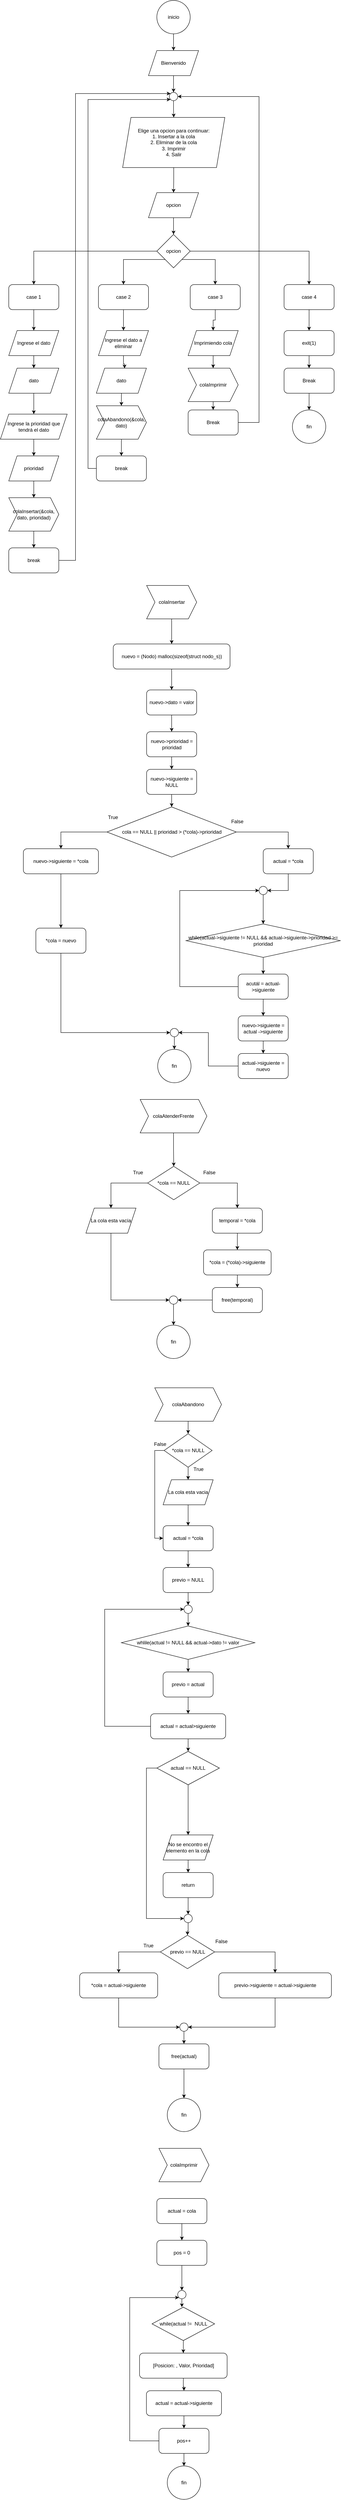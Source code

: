 <mxfile version="26.1.0">
  <diagram name="Page-1" id="fvnUd60vDInQ1kaAuHPe">
    <mxGraphModel dx="474" dy="622" grid="1" gridSize="10" guides="1" tooltips="1" connect="1" arrows="1" fold="1" page="1" pageScale="1" pageWidth="850" pageHeight="1100" math="0" shadow="0">
      <root>
        <mxCell id="0" />
        <mxCell id="1" parent="0" />
        <mxCell id="8ysda7LcMrtwfy4nSgw7-28" style="edgeStyle=orthogonalEdgeStyle;rounded=0;orthogonalLoop=1;jettySize=auto;html=1;" edge="1" parent="1" source="8ysda7LcMrtwfy4nSgw7-1" target="8ysda7LcMrtwfy4nSgw7-2">
          <mxGeometry relative="1" as="geometry" />
        </mxCell>
        <mxCell id="8ysda7LcMrtwfy4nSgw7-1" value="inicio" style="ellipse;whiteSpace=wrap;html=1;aspect=fixed;" vertex="1" parent="1">
          <mxGeometry x="385" y="40" width="80" height="80" as="geometry" />
        </mxCell>
        <mxCell id="8ysda7LcMrtwfy4nSgw7-29" style="edgeStyle=orthogonalEdgeStyle;rounded=0;orthogonalLoop=1;jettySize=auto;html=1;entryX=0.5;entryY=0;entryDx=0;entryDy=0;" edge="1" parent="1" source="8ysda7LcMrtwfy4nSgw7-2" target="8ysda7LcMrtwfy4nSgw7-4">
          <mxGeometry relative="1" as="geometry" />
        </mxCell>
        <mxCell id="8ysda7LcMrtwfy4nSgw7-2" value="Bienvenido" style="shape=parallelogram;perimeter=parallelogramPerimeter;whiteSpace=wrap;html=1;fixedSize=1;" vertex="1" parent="1">
          <mxGeometry x="365" y="160" width="120" height="60" as="geometry" />
        </mxCell>
        <mxCell id="8ysda7LcMrtwfy4nSgw7-30" style="edgeStyle=orthogonalEdgeStyle;rounded=0;orthogonalLoop=1;jettySize=auto;html=1;" edge="1" parent="1" source="8ysda7LcMrtwfy4nSgw7-4" target="8ysda7LcMrtwfy4nSgw7-5">
          <mxGeometry relative="1" as="geometry" />
        </mxCell>
        <mxCell id="8ysda7LcMrtwfy4nSgw7-4" value="" style="ellipse;whiteSpace=wrap;html=1;aspect=fixed;" vertex="1" parent="1">
          <mxGeometry x="415" y="260" width="20" height="20" as="geometry" />
        </mxCell>
        <mxCell id="8ysda7LcMrtwfy4nSgw7-31" style="edgeStyle=orthogonalEdgeStyle;rounded=0;orthogonalLoop=1;jettySize=auto;html=1;" edge="1" parent="1" source="8ysda7LcMrtwfy4nSgw7-5" target="8ysda7LcMrtwfy4nSgw7-6">
          <mxGeometry relative="1" as="geometry" />
        </mxCell>
        <mxCell id="8ysda7LcMrtwfy4nSgw7-5" value="Elige una opcion para continuar:&lt;div&gt;1. Insertar a la cola&lt;/div&gt;&lt;div&gt;2. Eliminar de la cola&lt;/div&gt;&lt;div&gt;3. Imprimir&lt;/div&gt;&lt;div&gt;4. Salir&lt;/div&gt;" style="shape=parallelogram;perimeter=parallelogramPerimeter;whiteSpace=wrap;html=1;fixedSize=1;" vertex="1" parent="1">
          <mxGeometry x="303" y="320" width="245" height="120" as="geometry" />
        </mxCell>
        <mxCell id="8ysda7LcMrtwfy4nSgw7-32" style="edgeStyle=orthogonalEdgeStyle;rounded=0;orthogonalLoop=1;jettySize=auto;html=1;" edge="1" parent="1" source="8ysda7LcMrtwfy4nSgw7-6" target="8ysda7LcMrtwfy4nSgw7-7">
          <mxGeometry relative="1" as="geometry" />
        </mxCell>
        <mxCell id="8ysda7LcMrtwfy4nSgw7-6" value="opcion" style="shape=parallelogram;perimeter=parallelogramPerimeter;whiteSpace=wrap;html=1;fixedSize=1;" vertex="1" parent="1">
          <mxGeometry x="365" y="500" width="120" height="60" as="geometry" />
        </mxCell>
        <mxCell id="8ysda7LcMrtwfy4nSgw7-33" style="edgeStyle=orthogonalEdgeStyle;rounded=0;orthogonalLoop=1;jettySize=auto;html=1;entryX=0.5;entryY=0;entryDx=0;entryDy=0;" edge="1" parent="1" source="8ysda7LcMrtwfy4nSgw7-7" target="8ysda7LcMrtwfy4nSgw7-8">
          <mxGeometry relative="1" as="geometry" />
        </mxCell>
        <mxCell id="8ysda7LcMrtwfy4nSgw7-34" style="edgeStyle=orthogonalEdgeStyle;rounded=0;orthogonalLoop=1;jettySize=auto;html=1;exitX=0;exitY=1;exitDx=0;exitDy=0;entryX=0.5;entryY=0;entryDx=0;entryDy=0;" edge="1" parent="1" source="8ysda7LcMrtwfy4nSgw7-7" target="8ysda7LcMrtwfy4nSgw7-9">
          <mxGeometry relative="1" as="geometry" />
        </mxCell>
        <mxCell id="8ysda7LcMrtwfy4nSgw7-35" style="edgeStyle=orthogonalEdgeStyle;rounded=0;orthogonalLoop=1;jettySize=auto;html=1;exitX=1;exitY=1;exitDx=0;exitDy=0;entryX=0.5;entryY=0;entryDx=0;entryDy=0;" edge="1" parent="1" source="8ysda7LcMrtwfy4nSgw7-7" target="8ysda7LcMrtwfy4nSgw7-10">
          <mxGeometry relative="1" as="geometry">
            <Array as="points">
              <mxPoint x="525" y="660" />
            </Array>
          </mxGeometry>
        </mxCell>
        <mxCell id="8ysda7LcMrtwfy4nSgw7-36" style="edgeStyle=orthogonalEdgeStyle;rounded=0;orthogonalLoop=1;jettySize=auto;html=1;" edge="1" parent="1" source="8ysda7LcMrtwfy4nSgw7-7" target="8ysda7LcMrtwfy4nSgw7-11">
          <mxGeometry relative="1" as="geometry" />
        </mxCell>
        <mxCell id="8ysda7LcMrtwfy4nSgw7-7" value="opcion" style="rhombus;whiteSpace=wrap;html=1;" vertex="1" parent="1">
          <mxGeometry x="385" y="600" width="80" height="80" as="geometry" />
        </mxCell>
        <mxCell id="8ysda7LcMrtwfy4nSgw7-37" style="edgeStyle=orthogonalEdgeStyle;rounded=0;orthogonalLoop=1;jettySize=auto;html=1;entryX=0.5;entryY=0;entryDx=0;entryDy=0;" edge="1" parent="1" source="8ysda7LcMrtwfy4nSgw7-8" target="8ysda7LcMrtwfy4nSgw7-12">
          <mxGeometry relative="1" as="geometry" />
        </mxCell>
        <mxCell id="8ysda7LcMrtwfy4nSgw7-8" value="case 1" style="rounded=1;whiteSpace=wrap;html=1;" vertex="1" parent="1">
          <mxGeometry x="30" y="720" width="120" height="60" as="geometry" />
        </mxCell>
        <mxCell id="8ysda7LcMrtwfy4nSgw7-38" style="edgeStyle=orthogonalEdgeStyle;rounded=0;orthogonalLoop=1;jettySize=auto;html=1;" edge="1" parent="1" source="8ysda7LcMrtwfy4nSgw7-9" target="8ysda7LcMrtwfy4nSgw7-18">
          <mxGeometry relative="1" as="geometry" />
        </mxCell>
        <mxCell id="8ysda7LcMrtwfy4nSgw7-9" value="case 2" style="rounded=1;whiteSpace=wrap;html=1;" vertex="1" parent="1">
          <mxGeometry x="245" y="720" width="120" height="60" as="geometry" />
        </mxCell>
        <mxCell id="8ysda7LcMrtwfy4nSgw7-47" style="edgeStyle=orthogonalEdgeStyle;rounded=0;orthogonalLoop=1;jettySize=auto;html=1;" edge="1" parent="1" source="8ysda7LcMrtwfy4nSgw7-10" target="8ysda7LcMrtwfy4nSgw7-21">
          <mxGeometry relative="1" as="geometry" />
        </mxCell>
        <mxCell id="8ysda7LcMrtwfy4nSgw7-10" value="case 3" style="rounded=1;whiteSpace=wrap;html=1;" vertex="1" parent="1">
          <mxGeometry x="465" y="720" width="120" height="60" as="geometry" />
        </mxCell>
        <mxCell id="8ysda7LcMrtwfy4nSgw7-50" style="edgeStyle=orthogonalEdgeStyle;rounded=0;orthogonalLoop=1;jettySize=auto;html=1;" edge="1" parent="1" source="8ysda7LcMrtwfy4nSgw7-11" target="8ysda7LcMrtwfy4nSgw7-23">
          <mxGeometry relative="1" as="geometry" />
        </mxCell>
        <mxCell id="8ysda7LcMrtwfy4nSgw7-11" value="case 4" style="rounded=1;whiteSpace=wrap;html=1;" vertex="1" parent="1">
          <mxGeometry x="690" y="720" width="120" height="60" as="geometry" />
        </mxCell>
        <mxCell id="8ysda7LcMrtwfy4nSgw7-39" style="edgeStyle=orthogonalEdgeStyle;rounded=0;orthogonalLoop=1;jettySize=auto;html=1;" edge="1" parent="1" source="8ysda7LcMrtwfy4nSgw7-12" target="8ysda7LcMrtwfy4nSgw7-13">
          <mxGeometry relative="1" as="geometry" />
        </mxCell>
        <mxCell id="8ysda7LcMrtwfy4nSgw7-12" value="Ingrese el dato" style="shape=parallelogram;perimeter=parallelogramPerimeter;whiteSpace=wrap;html=1;fixedSize=1;" vertex="1" parent="1">
          <mxGeometry x="30" y="830" width="120" height="60" as="geometry" />
        </mxCell>
        <mxCell id="8ysda7LcMrtwfy4nSgw7-41" style="edgeStyle=orthogonalEdgeStyle;rounded=0;orthogonalLoop=1;jettySize=auto;html=1;" edge="1" parent="1" source="8ysda7LcMrtwfy4nSgw7-13" target="8ysda7LcMrtwfy4nSgw7-14">
          <mxGeometry relative="1" as="geometry" />
        </mxCell>
        <mxCell id="8ysda7LcMrtwfy4nSgw7-13" value="dato" style="shape=parallelogram;perimeter=parallelogramPerimeter;whiteSpace=wrap;html=1;fixedSize=1;" vertex="1" parent="1">
          <mxGeometry x="30" y="920" width="120" height="60" as="geometry" />
        </mxCell>
        <mxCell id="8ysda7LcMrtwfy4nSgw7-43" style="edgeStyle=orthogonalEdgeStyle;rounded=0;orthogonalLoop=1;jettySize=auto;html=1;" edge="1" parent="1" source="8ysda7LcMrtwfy4nSgw7-14" target="8ysda7LcMrtwfy4nSgw7-15">
          <mxGeometry relative="1" as="geometry" />
        </mxCell>
        <mxCell id="8ysda7LcMrtwfy4nSgw7-14" value="Ingrese la prioridad que tendrá el dato" style="shape=parallelogram;perimeter=parallelogramPerimeter;whiteSpace=wrap;html=1;fixedSize=1;" vertex="1" parent="1">
          <mxGeometry x="10" y="1030" width="160" height="60" as="geometry" />
        </mxCell>
        <mxCell id="8ysda7LcMrtwfy4nSgw7-45" style="edgeStyle=orthogonalEdgeStyle;rounded=0;orthogonalLoop=1;jettySize=auto;html=1;" edge="1" parent="1" source="8ysda7LcMrtwfy4nSgw7-15" target="8ysda7LcMrtwfy4nSgw7-17">
          <mxGeometry relative="1" as="geometry" />
        </mxCell>
        <mxCell id="8ysda7LcMrtwfy4nSgw7-15" value="prioridad" style="shape=parallelogram;perimeter=parallelogramPerimeter;whiteSpace=wrap;html=1;fixedSize=1;" vertex="1" parent="1">
          <mxGeometry x="30" y="1130" width="120" height="60" as="geometry" />
        </mxCell>
        <mxCell id="8ysda7LcMrtwfy4nSgw7-46" style="edgeStyle=orthogonalEdgeStyle;rounded=0;orthogonalLoop=1;jettySize=auto;html=1;" edge="1" parent="1" source="8ysda7LcMrtwfy4nSgw7-17" target="8ysda7LcMrtwfy4nSgw7-24">
          <mxGeometry relative="1" as="geometry" />
        </mxCell>
        <mxCell id="8ysda7LcMrtwfy4nSgw7-17" value="colaInsertar(&amp;amp;cola, dato, prioridad)" style="shape=step;perimeter=stepPerimeter;whiteSpace=wrap;html=1;fixedSize=1;" vertex="1" parent="1">
          <mxGeometry x="30" y="1230" width="120" height="80" as="geometry" />
        </mxCell>
        <mxCell id="8ysda7LcMrtwfy4nSgw7-40" style="edgeStyle=orthogonalEdgeStyle;rounded=0;orthogonalLoop=1;jettySize=auto;html=1;entryX=0.563;entryY=0.008;entryDx=0;entryDy=0;entryPerimeter=0;" edge="1" parent="1" source="8ysda7LcMrtwfy4nSgw7-18" target="8ysda7LcMrtwfy4nSgw7-19">
          <mxGeometry relative="1" as="geometry" />
        </mxCell>
        <mxCell id="8ysda7LcMrtwfy4nSgw7-18" value="Ingrese el dato a eliminar" style="shape=parallelogram;perimeter=parallelogramPerimeter;whiteSpace=wrap;html=1;fixedSize=1;" vertex="1" parent="1">
          <mxGeometry x="245" y="830" width="120" height="60" as="geometry" />
        </mxCell>
        <mxCell id="8ysda7LcMrtwfy4nSgw7-42" style="edgeStyle=orthogonalEdgeStyle;rounded=0;orthogonalLoop=1;jettySize=auto;html=1;" edge="1" parent="1" source="8ysda7LcMrtwfy4nSgw7-19" target="8ysda7LcMrtwfy4nSgw7-20">
          <mxGeometry relative="1" as="geometry" />
        </mxCell>
        <mxCell id="8ysda7LcMrtwfy4nSgw7-19" value="dato" style="shape=parallelogram;perimeter=parallelogramPerimeter;whiteSpace=wrap;html=1;fixedSize=1;" vertex="1" parent="1">
          <mxGeometry x="240" y="920" width="120" height="60" as="geometry" />
        </mxCell>
        <mxCell id="8ysda7LcMrtwfy4nSgw7-44" style="edgeStyle=orthogonalEdgeStyle;rounded=0;orthogonalLoop=1;jettySize=auto;html=1;" edge="1" parent="1" source="8ysda7LcMrtwfy4nSgw7-20" target="8ysda7LcMrtwfy4nSgw7-25">
          <mxGeometry relative="1" as="geometry" />
        </mxCell>
        <mxCell id="8ysda7LcMrtwfy4nSgw7-20" value="colaAbandono(&amp;amp;cola, dato)" style="shape=step;perimeter=stepPerimeter;whiteSpace=wrap;html=1;fixedSize=1;" vertex="1" parent="1">
          <mxGeometry x="240" y="1010" width="120" height="80" as="geometry" />
        </mxCell>
        <mxCell id="8ysda7LcMrtwfy4nSgw7-48" style="edgeStyle=orthogonalEdgeStyle;rounded=0;orthogonalLoop=1;jettySize=auto;html=1;" edge="1" parent="1" source="8ysda7LcMrtwfy4nSgw7-21" target="8ysda7LcMrtwfy4nSgw7-22">
          <mxGeometry relative="1" as="geometry" />
        </mxCell>
        <mxCell id="8ysda7LcMrtwfy4nSgw7-21" value="Imprimiendo cola" style="shape=parallelogram;perimeter=parallelogramPerimeter;whiteSpace=wrap;html=1;fixedSize=1;" vertex="1" parent="1">
          <mxGeometry x="460" y="830" width="120" height="60" as="geometry" />
        </mxCell>
        <mxCell id="8ysda7LcMrtwfy4nSgw7-51" style="edgeStyle=orthogonalEdgeStyle;rounded=0;orthogonalLoop=1;jettySize=auto;html=1;" edge="1" parent="1" source="8ysda7LcMrtwfy4nSgw7-22" target="8ysda7LcMrtwfy4nSgw7-26">
          <mxGeometry relative="1" as="geometry" />
        </mxCell>
        <mxCell id="8ysda7LcMrtwfy4nSgw7-22" value="colaImprimir" style="shape=step;perimeter=stepPerimeter;whiteSpace=wrap;html=1;fixedSize=1;" vertex="1" parent="1">
          <mxGeometry x="460" y="920" width="120" height="80" as="geometry" />
        </mxCell>
        <mxCell id="8ysda7LcMrtwfy4nSgw7-52" style="edgeStyle=orthogonalEdgeStyle;rounded=0;orthogonalLoop=1;jettySize=auto;html=1;" edge="1" parent="1" source="8ysda7LcMrtwfy4nSgw7-23" target="8ysda7LcMrtwfy4nSgw7-27">
          <mxGeometry relative="1" as="geometry" />
        </mxCell>
        <mxCell id="8ysda7LcMrtwfy4nSgw7-23" value="exit(1)" style="rounded=1;whiteSpace=wrap;html=1;" vertex="1" parent="1">
          <mxGeometry x="690" y="830" width="120" height="60" as="geometry" />
        </mxCell>
        <mxCell id="8ysda7LcMrtwfy4nSgw7-53" style="edgeStyle=orthogonalEdgeStyle;rounded=0;orthogonalLoop=1;jettySize=auto;html=1;entryX=0;entryY=0;entryDx=0;entryDy=0;" edge="1" parent="1" source="8ysda7LcMrtwfy4nSgw7-24" target="8ysda7LcMrtwfy4nSgw7-4">
          <mxGeometry relative="1" as="geometry">
            <Array as="points">
              <mxPoint x="190" y="1380" />
              <mxPoint x="190" y="263" />
            </Array>
          </mxGeometry>
        </mxCell>
        <mxCell id="8ysda7LcMrtwfy4nSgw7-24" value="break" style="rounded=1;whiteSpace=wrap;html=1;" vertex="1" parent="1">
          <mxGeometry x="30" y="1350" width="120" height="60" as="geometry" />
        </mxCell>
        <mxCell id="8ysda7LcMrtwfy4nSgw7-54" style="edgeStyle=orthogonalEdgeStyle;rounded=0;orthogonalLoop=1;jettySize=auto;html=1;entryX=0;entryY=1;entryDx=0;entryDy=0;" edge="1" parent="1" source="8ysda7LcMrtwfy4nSgw7-25" target="8ysda7LcMrtwfy4nSgw7-4">
          <mxGeometry relative="1" as="geometry">
            <mxPoint x="420" y="270" as="targetPoint" />
            <Array as="points">
              <mxPoint x="220" y="1160" />
              <mxPoint x="220" y="277" />
            </Array>
          </mxGeometry>
        </mxCell>
        <mxCell id="8ysda7LcMrtwfy4nSgw7-25" value="break" style="rounded=1;whiteSpace=wrap;html=1;" vertex="1" parent="1">
          <mxGeometry x="240" y="1130" width="120" height="60" as="geometry" />
        </mxCell>
        <mxCell id="8ysda7LcMrtwfy4nSgw7-55" style="edgeStyle=orthogonalEdgeStyle;rounded=0;orthogonalLoop=1;jettySize=auto;html=1;entryX=1;entryY=0.5;entryDx=0;entryDy=0;" edge="1" parent="1" source="8ysda7LcMrtwfy4nSgw7-26" target="8ysda7LcMrtwfy4nSgw7-4">
          <mxGeometry relative="1" as="geometry">
            <mxPoint x="620" y="270" as="targetPoint" />
            <Array as="points">
              <mxPoint x="630" y="1050" />
              <mxPoint x="630" y="270" />
            </Array>
          </mxGeometry>
        </mxCell>
        <mxCell id="8ysda7LcMrtwfy4nSgw7-26" value="Break" style="rounded=1;whiteSpace=wrap;html=1;" vertex="1" parent="1">
          <mxGeometry x="460" y="1020" width="120" height="60" as="geometry" />
        </mxCell>
        <mxCell id="8ysda7LcMrtwfy4nSgw7-57" value="" style="edgeStyle=orthogonalEdgeStyle;rounded=0;orthogonalLoop=1;jettySize=auto;html=1;" edge="1" parent="1" source="8ysda7LcMrtwfy4nSgw7-27" target="8ysda7LcMrtwfy4nSgw7-56">
          <mxGeometry relative="1" as="geometry" />
        </mxCell>
        <mxCell id="8ysda7LcMrtwfy4nSgw7-27" value="Break" style="rounded=1;whiteSpace=wrap;html=1;" vertex="1" parent="1">
          <mxGeometry x="690" y="920" width="120" height="60" as="geometry" />
        </mxCell>
        <mxCell id="8ysda7LcMrtwfy4nSgw7-56" value="fin" style="ellipse;whiteSpace=wrap;html=1;rounded=1;" vertex="1" parent="1">
          <mxGeometry x="710" y="1020" width="80" height="80" as="geometry" />
        </mxCell>
        <mxCell id="8ysda7LcMrtwfy4nSgw7-86" style="edgeStyle=orthogonalEdgeStyle;rounded=0;orthogonalLoop=1;jettySize=auto;html=1;entryX=0.5;entryY=0;entryDx=0;entryDy=0;" edge="1" parent="1" source="8ysda7LcMrtwfy4nSgw7-60" target="8ysda7LcMrtwfy4nSgw7-61">
          <mxGeometry relative="1" as="geometry" />
        </mxCell>
        <mxCell id="8ysda7LcMrtwfy4nSgw7-60" value="colaInsertar" style="shape=step;perimeter=stepPerimeter;whiteSpace=wrap;html=1;fixedSize=1;" vertex="1" parent="1">
          <mxGeometry x="360.5" y="1440" width="120" height="80" as="geometry" />
        </mxCell>
        <mxCell id="8ysda7LcMrtwfy4nSgw7-63" value="" style="edgeStyle=orthogonalEdgeStyle;rounded=0;orthogonalLoop=1;jettySize=auto;html=1;" edge="1" parent="1" source="8ysda7LcMrtwfy4nSgw7-61" target="8ysda7LcMrtwfy4nSgw7-62">
          <mxGeometry relative="1" as="geometry" />
        </mxCell>
        <mxCell id="8ysda7LcMrtwfy4nSgw7-61" value="nuevo = (Nodo) malloc(sizeof(struct nodo_s))" style="rounded=1;whiteSpace=wrap;html=1;" vertex="1" parent="1">
          <mxGeometry x="280.5" y="1580" width="280" height="60" as="geometry" />
        </mxCell>
        <mxCell id="8ysda7LcMrtwfy4nSgw7-65" value="" style="edgeStyle=orthogonalEdgeStyle;rounded=0;orthogonalLoop=1;jettySize=auto;html=1;" edge="1" parent="1" source="8ysda7LcMrtwfy4nSgw7-62" target="8ysda7LcMrtwfy4nSgw7-64">
          <mxGeometry relative="1" as="geometry" />
        </mxCell>
        <mxCell id="8ysda7LcMrtwfy4nSgw7-62" value="nuevo-&amp;gt;dato = valor" style="whiteSpace=wrap;html=1;rounded=1;" vertex="1" parent="1">
          <mxGeometry x="360.5" y="1690" width="120" height="60" as="geometry" />
        </mxCell>
        <mxCell id="8ysda7LcMrtwfy4nSgw7-67" value="" style="edgeStyle=orthogonalEdgeStyle;rounded=0;orthogonalLoop=1;jettySize=auto;html=1;" edge="1" parent="1" source="8ysda7LcMrtwfy4nSgw7-64" target="8ysda7LcMrtwfy4nSgw7-66">
          <mxGeometry relative="1" as="geometry" />
        </mxCell>
        <mxCell id="8ysda7LcMrtwfy4nSgw7-64" value="nuevo-&amp;gt;prioridad = prioridad" style="whiteSpace=wrap;html=1;rounded=1;" vertex="1" parent="1">
          <mxGeometry x="360.5" y="1790" width="120" height="60" as="geometry" />
        </mxCell>
        <mxCell id="8ysda7LcMrtwfy4nSgw7-85" style="edgeStyle=orthogonalEdgeStyle;rounded=0;orthogonalLoop=1;jettySize=auto;html=1;" edge="1" parent="1" source="8ysda7LcMrtwfy4nSgw7-66" target="8ysda7LcMrtwfy4nSgw7-68">
          <mxGeometry relative="1" as="geometry" />
        </mxCell>
        <mxCell id="8ysda7LcMrtwfy4nSgw7-66" value="nuevo-&amp;gt;siguiente = NULL" style="whiteSpace=wrap;html=1;rounded=1;" vertex="1" parent="1">
          <mxGeometry x="360.5" y="1880" width="120" height="60" as="geometry" />
        </mxCell>
        <mxCell id="8ysda7LcMrtwfy4nSgw7-82" style="edgeStyle=orthogonalEdgeStyle;rounded=0;orthogonalLoop=1;jettySize=auto;html=1;entryX=0.5;entryY=0;entryDx=0;entryDy=0;" edge="1" parent="1" source="8ysda7LcMrtwfy4nSgw7-68" target="8ysda7LcMrtwfy4nSgw7-69">
          <mxGeometry relative="1" as="geometry" />
        </mxCell>
        <mxCell id="8ysda7LcMrtwfy4nSgw7-83" style="edgeStyle=orthogonalEdgeStyle;rounded=0;orthogonalLoop=1;jettySize=auto;html=1;entryX=0.5;entryY=0;entryDx=0;entryDy=0;" edge="1" parent="1" source="8ysda7LcMrtwfy4nSgw7-68" target="8ysda7LcMrtwfy4nSgw7-71">
          <mxGeometry relative="1" as="geometry" />
        </mxCell>
        <mxCell id="8ysda7LcMrtwfy4nSgw7-68" value="cola == NULL || prioridad &amp;gt; (*cola)-&amp;gt;prioridad" style="rhombus;whiteSpace=wrap;html=1;" vertex="1" parent="1">
          <mxGeometry x="265.5" y="1970" width="310" height="120" as="geometry" />
        </mxCell>
        <mxCell id="8ysda7LcMrtwfy4nSgw7-79" style="edgeStyle=orthogonalEdgeStyle;rounded=0;orthogonalLoop=1;jettySize=auto;html=1;" edge="1" parent="1" source="8ysda7LcMrtwfy4nSgw7-69" target="8ysda7LcMrtwfy4nSgw7-70">
          <mxGeometry relative="1" as="geometry" />
        </mxCell>
        <mxCell id="8ysda7LcMrtwfy4nSgw7-69" value="nuevo-&amp;gt;siguiente = *cola" style="rounded=1;whiteSpace=wrap;html=1;" vertex="1" parent="1">
          <mxGeometry x="65" y="2070" width="180" height="60" as="geometry" />
        </mxCell>
        <mxCell id="8ysda7LcMrtwfy4nSgw7-166" style="edgeStyle=orthogonalEdgeStyle;rounded=0;orthogonalLoop=1;jettySize=auto;html=1;entryX=0;entryY=0.5;entryDx=0;entryDy=0;exitX=0.5;exitY=1;exitDx=0;exitDy=0;" edge="1" parent="1" source="8ysda7LcMrtwfy4nSgw7-70" target="8ysda7LcMrtwfy4nSgw7-164">
          <mxGeometry relative="1" as="geometry" />
        </mxCell>
        <mxCell id="8ysda7LcMrtwfy4nSgw7-70" value="*cola = nuevo" style="rounded=1;whiteSpace=wrap;html=1;" vertex="1" parent="1">
          <mxGeometry x="95" y="2260" width="120" height="60" as="geometry" />
        </mxCell>
        <mxCell id="8ysda7LcMrtwfy4nSgw7-113" style="edgeStyle=orthogonalEdgeStyle;rounded=0;orthogonalLoop=1;jettySize=auto;html=1;entryX=1;entryY=0.5;entryDx=0;entryDy=0;" edge="1" parent="1" source="8ysda7LcMrtwfy4nSgw7-71" target="8ysda7LcMrtwfy4nSgw7-111">
          <mxGeometry relative="1" as="geometry" />
        </mxCell>
        <mxCell id="8ysda7LcMrtwfy4nSgw7-71" value="actual = *cola" style="rounded=1;whiteSpace=wrap;html=1;" vertex="1" parent="1">
          <mxGeometry x="640" y="2070" width="120" height="60" as="geometry" />
        </mxCell>
        <mxCell id="8ysda7LcMrtwfy4nSgw7-110" style="edgeStyle=orthogonalEdgeStyle;rounded=0;orthogonalLoop=1;jettySize=auto;html=1;" edge="1" parent="1" source="8ysda7LcMrtwfy4nSgw7-73" target="8ysda7LcMrtwfy4nSgw7-74">
          <mxGeometry relative="1" as="geometry" />
        </mxCell>
        <mxCell id="8ysda7LcMrtwfy4nSgw7-73" value="while(actual-&amp;gt;siguiente != NULL &amp;amp;&amp;amp; actual-&amp;gt;siguiente-&amp;gt;prioridad &amp;gt;= prioridad" style="rhombus;whiteSpace=wrap;html=1;" vertex="1" parent="1">
          <mxGeometry x="455" y="2250" width="370" height="80" as="geometry" />
        </mxCell>
        <mxCell id="8ysda7LcMrtwfy4nSgw7-76" value="" style="edgeStyle=orthogonalEdgeStyle;rounded=0;orthogonalLoop=1;jettySize=auto;html=1;" edge="1" parent="1" source="8ysda7LcMrtwfy4nSgw7-74" target="8ysda7LcMrtwfy4nSgw7-75">
          <mxGeometry relative="1" as="geometry" />
        </mxCell>
        <mxCell id="8ysda7LcMrtwfy4nSgw7-115" style="edgeStyle=orthogonalEdgeStyle;rounded=0;orthogonalLoop=1;jettySize=auto;html=1;entryX=0;entryY=0.5;entryDx=0;entryDy=0;" edge="1" parent="1" source="8ysda7LcMrtwfy4nSgw7-74" target="8ysda7LcMrtwfy4nSgw7-111">
          <mxGeometry relative="1" as="geometry">
            <mxPoint x="560" y="2170" as="targetPoint" />
            <Array as="points">
              <mxPoint x="440" y="2400" />
              <mxPoint x="440" y="2170" />
            </Array>
          </mxGeometry>
        </mxCell>
        <mxCell id="8ysda7LcMrtwfy4nSgw7-74" value="acutál = actual-&amp;gt;siguiente" style="rounded=1;whiteSpace=wrap;html=1;" vertex="1" parent="1">
          <mxGeometry x="580" y="2370" width="120" height="60" as="geometry" />
        </mxCell>
        <mxCell id="8ysda7LcMrtwfy4nSgw7-78" value="" style="edgeStyle=orthogonalEdgeStyle;rounded=0;orthogonalLoop=1;jettySize=auto;html=1;" edge="1" parent="1" source="8ysda7LcMrtwfy4nSgw7-75" target="8ysda7LcMrtwfy4nSgw7-77">
          <mxGeometry relative="1" as="geometry" />
        </mxCell>
        <mxCell id="8ysda7LcMrtwfy4nSgw7-75" value="nuevo-&amp;gt;siguiente = actual -&amp;gt;siguiente" style="whiteSpace=wrap;html=1;rounded=1;" vertex="1" parent="1">
          <mxGeometry x="580" y="2470" width="120" height="60" as="geometry" />
        </mxCell>
        <mxCell id="8ysda7LcMrtwfy4nSgw7-165" style="edgeStyle=orthogonalEdgeStyle;rounded=0;orthogonalLoop=1;jettySize=auto;html=1;entryX=1;entryY=0.5;entryDx=0;entryDy=0;" edge="1" parent="1" source="8ysda7LcMrtwfy4nSgw7-77" target="8ysda7LcMrtwfy4nSgw7-164">
          <mxGeometry relative="1" as="geometry" />
        </mxCell>
        <mxCell id="8ysda7LcMrtwfy4nSgw7-77" value="actual-&amp;gt;siguiente = nuevo" style="whiteSpace=wrap;html=1;rounded=1;" vertex="1" parent="1">
          <mxGeometry x="580" y="2560" width="120" height="60" as="geometry" />
        </mxCell>
        <mxCell id="8ysda7LcMrtwfy4nSgw7-91" value="" style="edgeStyle=orthogonalEdgeStyle;rounded=0;orthogonalLoop=1;jettySize=auto;html=1;" edge="1" parent="1" source="8ysda7LcMrtwfy4nSgw7-89" target="8ysda7LcMrtwfy4nSgw7-90">
          <mxGeometry relative="1" as="geometry" />
        </mxCell>
        <mxCell id="8ysda7LcMrtwfy4nSgw7-89" value="colaAtenderFrente" style="shape=step;perimeter=stepPerimeter;whiteSpace=wrap;html=1;fixedSize=1;" vertex="1" parent="1">
          <mxGeometry x="345" y="2670" width="160" height="80" as="geometry" />
        </mxCell>
        <mxCell id="8ysda7LcMrtwfy4nSgw7-116" style="edgeStyle=orthogonalEdgeStyle;rounded=0;orthogonalLoop=1;jettySize=auto;html=1;entryX=0.5;entryY=0;entryDx=0;entryDy=0;" edge="1" parent="1" source="8ysda7LcMrtwfy4nSgw7-90" target="8ysda7LcMrtwfy4nSgw7-92">
          <mxGeometry relative="1" as="geometry" />
        </mxCell>
        <mxCell id="8ysda7LcMrtwfy4nSgw7-117" style="edgeStyle=orthogonalEdgeStyle;rounded=0;orthogonalLoop=1;jettySize=auto;html=1;entryX=0.5;entryY=0;entryDx=0;entryDy=0;" edge="1" parent="1" source="8ysda7LcMrtwfy4nSgw7-90" target="8ysda7LcMrtwfy4nSgw7-95">
          <mxGeometry relative="1" as="geometry" />
        </mxCell>
        <mxCell id="8ysda7LcMrtwfy4nSgw7-90" value="*cola == NULL" style="rhombus;whiteSpace=wrap;html=1;" vertex="1" parent="1">
          <mxGeometry x="363" y="2830" width="125" height="80" as="geometry" />
        </mxCell>
        <mxCell id="8ysda7LcMrtwfy4nSgw7-161" style="edgeStyle=orthogonalEdgeStyle;rounded=0;orthogonalLoop=1;jettySize=auto;html=1;entryX=0;entryY=0.5;entryDx=0;entryDy=0;exitX=0.5;exitY=1;exitDx=0;exitDy=0;" edge="1" parent="1" source="8ysda7LcMrtwfy4nSgw7-92" target="8ysda7LcMrtwfy4nSgw7-159">
          <mxGeometry relative="1" as="geometry" />
        </mxCell>
        <mxCell id="8ysda7LcMrtwfy4nSgw7-92" value="La cola esta vacía" style="shape=parallelogram;perimeter=parallelogramPerimeter;whiteSpace=wrap;html=1;fixedSize=1;" vertex="1" parent="1">
          <mxGeometry x="215" y="2930" width="120" height="60" as="geometry" />
        </mxCell>
        <mxCell id="8ysda7LcMrtwfy4nSgw7-93" value="True" style="text;html=1;align=center;verticalAlign=middle;whiteSpace=wrap;rounded=0;" vertex="1" parent="1">
          <mxGeometry x="250" y="1980" width="60" height="30" as="geometry" />
        </mxCell>
        <mxCell id="8ysda7LcMrtwfy4nSgw7-94" value="False" style="text;html=1;align=center;verticalAlign=middle;whiteSpace=wrap;rounded=0;" vertex="1" parent="1">
          <mxGeometry x="548" y="1990" width="60" height="30" as="geometry" />
        </mxCell>
        <mxCell id="8ysda7LcMrtwfy4nSgw7-97" value="" style="edgeStyle=orthogonalEdgeStyle;rounded=0;orthogonalLoop=1;jettySize=auto;html=1;" edge="1" parent="1" source="8ysda7LcMrtwfy4nSgw7-95" target="8ysda7LcMrtwfy4nSgw7-96">
          <mxGeometry relative="1" as="geometry" />
        </mxCell>
        <mxCell id="8ysda7LcMrtwfy4nSgw7-95" value="temporal = *cola" style="rounded=1;whiteSpace=wrap;html=1;" vertex="1" parent="1">
          <mxGeometry x="518" y="2930" width="120" height="60" as="geometry" />
        </mxCell>
        <mxCell id="8ysda7LcMrtwfy4nSgw7-99" value="" style="edgeStyle=orthogonalEdgeStyle;rounded=0;orthogonalLoop=1;jettySize=auto;html=1;" edge="1" parent="1" source="8ysda7LcMrtwfy4nSgw7-96" target="8ysda7LcMrtwfy4nSgw7-98">
          <mxGeometry relative="1" as="geometry" />
        </mxCell>
        <mxCell id="8ysda7LcMrtwfy4nSgw7-96" value="*cola = (*cola)-&amp;gt;siguiente" style="whiteSpace=wrap;html=1;rounded=1;" vertex="1" parent="1">
          <mxGeometry x="497" y="3030" width="162" height="60" as="geometry" />
        </mxCell>
        <mxCell id="8ysda7LcMrtwfy4nSgw7-160" style="edgeStyle=orthogonalEdgeStyle;rounded=0;orthogonalLoop=1;jettySize=auto;html=1;entryX=1;entryY=0.5;entryDx=0;entryDy=0;" edge="1" parent="1" source="8ysda7LcMrtwfy4nSgw7-98" target="8ysda7LcMrtwfy4nSgw7-159">
          <mxGeometry relative="1" as="geometry" />
        </mxCell>
        <mxCell id="8ysda7LcMrtwfy4nSgw7-98" value="free(temporal)" style="whiteSpace=wrap;html=1;rounded=1;" vertex="1" parent="1">
          <mxGeometry x="518" y="3120" width="120" height="60" as="geometry" />
        </mxCell>
        <mxCell id="8ysda7LcMrtwfy4nSgw7-155" style="edgeStyle=orthogonalEdgeStyle;rounded=0;orthogonalLoop=1;jettySize=auto;html=1;" edge="1" parent="1" source="8ysda7LcMrtwfy4nSgw7-100" target="8ysda7LcMrtwfy4nSgw7-101">
          <mxGeometry relative="1" as="geometry" />
        </mxCell>
        <mxCell id="8ysda7LcMrtwfy4nSgw7-100" value="colaAbandono" style="shape=step;perimeter=stepPerimeter;whiteSpace=wrap;html=1;fixedSize=1;" vertex="1" parent="1">
          <mxGeometry x="380" y="3360" width="160" height="80" as="geometry" />
        </mxCell>
        <mxCell id="8ysda7LcMrtwfy4nSgw7-149" style="edgeStyle=orthogonalEdgeStyle;rounded=0;orthogonalLoop=1;jettySize=auto;html=1;" edge="1" parent="1" source="8ysda7LcMrtwfy4nSgw7-101" target="8ysda7LcMrtwfy4nSgw7-102">
          <mxGeometry relative="1" as="geometry" />
        </mxCell>
        <mxCell id="8ysda7LcMrtwfy4nSgw7-150" style="edgeStyle=orthogonalEdgeStyle;rounded=0;orthogonalLoop=1;jettySize=auto;html=1;entryX=0;entryY=0.5;entryDx=0;entryDy=0;" edge="1" parent="1" source="8ysda7LcMrtwfy4nSgw7-101" target="8ysda7LcMrtwfy4nSgw7-103">
          <mxGeometry relative="1" as="geometry">
            <Array as="points">
              <mxPoint x="380" y="3510" />
              <mxPoint x="380" y="3720" />
            </Array>
          </mxGeometry>
        </mxCell>
        <mxCell id="8ysda7LcMrtwfy4nSgw7-101" value="*cola == NULL" style="rhombus;whiteSpace=wrap;html=1;" vertex="1" parent="1">
          <mxGeometry x="402.5" y="3470" width="115" height="80" as="geometry" />
        </mxCell>
        <mxCell id="8ysda7LcMrtwfy4nSgw7-148" style="edgeStyle=orthogonalEdgeStyle;rounded=0;orthogonalLoop=1;jettySize=auto;html=1;" edge="1" parent="1" source="8ysda7LcMrtwfy4nSgw7-102" target="8ysda7LcMrtwfy4nSgw7-103">
          <mxGeometry relative="1" as="geometry" />
        </mxCell>
        <mxCell id="8ysda7LcMrtwfy4nSgw7-102" value="La cola esta vacia" style="shape=parallelogram;perimeter=parallelogramPerimeter;whiteSpace=wrap;html=1;fixedSize=1;" vertex="1" parent="1">
          <mxGeometry x="400" y="3580" width="120" height="60" as="geometry" />
        </mxCell>
        <mxCell id="8ysda7LcMrtwfy4nSgw7-147" style="edgeStyle=orthogonalEdgeStyle;rounded=0;orthogonalLoop=1;jettySize=auto;html=1;" edge="1" parent="1" source="8ysda7LcMrtwfy4nSgw7-103" target="8ysda7LcMrtwfy4nSgw7-104">
          <mxGeometry relative="1" as="geometry" />
        </mxCell>
        <mxCell id="8ysda7LcMrtwfy4nSgw7-103" value="actual = *cola" style="rounded=1;whiteSpace=wrap;html=1;" vertex="1" parent="1">
          <mxGeometry x="400" y="3690" width="120" height="60" as="geometry" />
        </mxCell>
        <mxCell id="8ysda7LcMrtwfy4nSgw7-146" style="edgeStyle=orthogonalEdgeStyle;rounded=0;orthogonalLoop=1;jettySize=auto;html=1;entryX=0.5;entryY=0;entryDx=0;entryDy=0;" edge="1" parent="1" source="8ysda7LcMrtwfy4nSgw7-104" target="8ysda7LcMrtwfy4nSgw7-118">
          <mxGeometry relative="1" as="geometry" />
        </mxCell>
        <mxCell id="8ysda7LcMrtwfy4nSgw7-104" value="previo = NULL" style="rounded=1;whiteSpace=wrap;html=1;" vertex="1" parent="1">
          <mxGeometry x="400" y="3790" width="120" height="60" as="geometry" />
        </mxCell>
        <mxCell id="8ysda7LcMrtwfy4nSgw7-154" style="edgeStyle=orthogonalEdgeStyle;rounded=0;orthogonalLoop=1;jettySize=auto;html=1;" edge="1" parent="1" source="8ysda7LcMrtwfy4nSgw7-105" target="8ysda7LcMrtwfy4nSgw7-107">
          <mxGeometry relative="1" as="geometry" />
        </mxCell>
        <mxCell id="8ysda7LcMrtwfy4nSgw7-105" value="whlile(actual != NULL &amp;amp;&amp;amp; actual-&amp;gt;dato != valor" style="rhombus;whiteSpace=wrap;html=1;" vertex="1" parent="1">
          <mxGeometry x="300" y="3930" width="320" height="80" as="geometry" />
        </mxCell>
        <mxCell id="8ysda7LcMrtwfy4nSgw7-109" value="" style="edgeStyle=orthogonalEdgeStyle;rounded=0;orthogonalLoop=1;jettySize=auto;html=1;" edge="1" parent="1" source="8ysda7LcMrtwfy4nSgw7-107" target="8ysda7LcMrtwfy4nSgw7-108">
          <mxGeometry relative="1" as="geometry" />
        </mxCell>
        <mxCell id="8ysda7LcMrtwfy4nSgw7-107" value="previo = actual" style="rounded=1;whiteSpace=wrap;html=1;" vertex="1" parent="1">
          <mxGeometry x="400" y="4040" width="120" height="60" as="geometry" />
        </mxCell>
        <mxCell id="8ysda7LcMrtwfy4nSgw7-119" style="edgeStyle=orthogonalEdgeStyle;rounded=0;orthogonalLoop=1;jettySize=auto;html=1;entryX=0;entryY=0.5;entryDx=0;entryDy=0;" edge="1" parent="1" source="8ysda7LcMrtwfy4nSgw7-108" target="8ysda7LcMrtwfy4nSgw7-118">
          <mxGeometry relative="1" as="geometry">
            <Array as="points">
              <mxPoint x="260" y="4170" />
              <mxPoint x="260" y="3890" />
            </Array>
          </mxGeometry>
        </mxCell>
        <mxCell id="8ysda7LcMrtwfy4nSgw7-123" style="edgeStyle=orthogonalEdgeStyle;rounded=0;orthogonalLoop=1;jettySize=auto;html=1;" edge="1" parent="1" source="8ysda7LcMrtwfy4nSgw7-108" target="8ysda7LcMrtwfy4nSgw7-122">
          <mxGeometry relative="1" as="geometry" />
        </mxCell>
        <mxCell id="8ysda7LcMrtwfy4nSgw7-108" value="actual = actual&amp;gt;siguiente" style="whiteSpace=wrap;html=1;rounded=1;" vertex="1" parent="1">
          <mxGeometry x="370" y="4140" width="180" height="60" as="geometry" />
        </mxCell>
        <mxCell id="8ysda7LcMrtwfy4nSgw7-114" style="edgeStyle=orthogonalEdgeStyle;rounded=0;orthogonalLoop=1;jettySize=auto;html=1;entryX=0.5;entryY=0;entryDx=0;entryDy=0;" edge="1" parent="1" source="8ysda7LcMrtwfy4nSgw7-111" target="8ysda7LcMrtwfy4nSgw7-73">
          <mxGeometry relative="1" as="geometry" />
        </mxCell>
        <mxCell id="8ysda7LcMrtwfy4nSgw7-111" value="" style="ellipse;whiteSpace=wrap;html=1;aspect=fixed;" vertex="1" parent="1">
          <mxGeometry x="630" y="2160" width="20" height="20" as="geometry" />
        </mxCell>
        <mxCell id="8ysda7LcMrtwfy4nSgw7-153" style="edgeStyle=orthogonalEdgeStyle;rounded=0;orthogonalLoop=1;jettySize=auto;html=1;" edge="1" parent="1" source="8ysda7LcMrtwfy4nSgw7-118" target="8ysda7LcMrtwfy4nSgw7-105">
          <mxGeometry relative="1" as="geometry" />
        </mxCell>
        <mxCell id="8ysda7LcMrtwfy4nSgw7-118" value="" style="ellipse;whiteSpace=wrap;html=1;aspect=fixed;" vertex="1" parent="1">
          <mxGeometry x="450" y="3880" width="20" height="20" as="geometry" />
        </mxCell>
        <mxCell id="8ysda7LcMrtwfy4nSgw7-128" style="edgeStyle=orthogonalEdgeStyle;rounded=0;orthogonalLoop=1;jettySize=auto;html=1;entryX=0.5;entryY=0;entryDx=0;entryDy=0;" edge="1" parent="1" source="8ysda7LcMrtwfy4nSgw7-122" target="8ysda7LcMrtwfy4nSgw7-124">
          <mxGeometry relative="1" as="geometry" />
        </mxCell>
        <mxCell id="8ysda7LcMrtwfy4nSgw7-131" style="edgeStyle=orthogonalEdgeStyle;rounded=0;orthogonalLoop=1;jettySize=auto;html=1;entryX=0;entryY=0.5;entryDx=0;entryDy=0;" edge="1" parent="1" source="8ysda7LcMrtwfy4nSgw7-122" target="8ysda7LcMrtwfy4nSgw7-132">
          <mxGeometry relative="1" as="geometry">
            <mxPoint x="360" y="4620" as="targetPoint" />
            <Array as="points">
              <mxPoint x="360" y="4270" />
              <mxPoint x="360" y="4630" />
            </Array>
          </mxGeometry>
        </mxCell>
        <mxCell id="8ysda7LcMrtwfy4nSgw7-122" value="actual == NULL" style="rhombus;whiteSpace=wrap;html=1;" vertex="1" parent="1">
          <mxGeometry x="385" y="4230" width="150" height="80" as="geometry" />
        </mxCell>
        <mxCell id="8ysda7LcMrtwfy4nSgw7-130" style="edgeStyle=orthogonalEdgeStyle;rounded=0;orthogonalLoop=1;jettySize=auto;html=1;" edge="1" parent="1" source="8ysda7LcMrtwfy4nSgw7-124" target="8ysda7LcMrtwfy4nSgw7-129">
          <mxGeometry relative="1" as="geometry" />
        </mxCell>
        <mxCell id="8ysda7LcMrtwfy4nSgw7-124" value="No se encontro el elemento en la cola" style="shape=parallelogram;perimeter=parallelogramPerimeter;whiteSpace=wrap;html=1;fixedSize=1;" vertex="1" parent="1">
          <mxGeometry x="400" y="4430" width="120" height="60" as="geometry" />
        </mxCell>
        <mxCell id="8ysda7LcMrtwfy4nSgw7-135" style="edgeStyle=orthogonalEdgeStyle;rounded=0;orthogonalLoop=1;jettySize=auto;html=1;entryX=0.5;entryY=0;entryDx=0;entryDy=0;" edge="1" parent="1" source="8ysda7LcMrtwfy4nSgw7-125" target="8ysda7LcMrtwfy4nSgw7-126">
          <mxGeometry relative="1" as="geometry" />
        </mxCell>
        <mxCell id="8ysda7LcMrtwfy4nSgw7-136" style="edgeStyle=orthogonalEdgeStyle;rounded=0;orthogonalLoop=1;jettySize=auto;html=1;entryX=0.5;entryY=0;entryDx=0;entryDy=0;" edge="1" parent="1" source="8ysda7LcMrtwfy4nSgw7-125" target="8ysda7LcMrtwfy4nSgw7-127">
          <mxGeometry relative="1" as="geometry" />
        </mxCell>
        <mxCell id="8ysda7LcMrtwfy4nSgw7-125" value="previo == NULL" style="rhombus;whiteSpace=wrap;html=1;" vertex="1" parent="1">
          <mxGeometry x="393.5" y="4670" width="130" height="80" as="geometry" />
        </mxCell>
        <mxCell id="8ysda7LcMrtwfy4nSgw7-140" style="edgeStyle=orthogonalEdgeStyle;rounded=0;orthogonalLoop=1;jettySize=auto;html=1;entryX=0;entryY=0.5;entryDx=0;entryDy=0;exitX=0.5;exitY=1;exitDx=0;exitDy=0;" edge="1" parent="1" source="8ysda7LcMrtwfy4nSgw7-126" target="8ysda7LcMrtwfy4nSgw7-139">
          <mxGeometry relative="1" as="geometry" />
        </mxCell>
        <mxCell id="8ysda7LcMrtwfy4nSgw7-126" value="*cola = actual-&amp;gt;siguiente" style="rounded=1;whiteSpace=wrap;html=1;" vertex="1" parent="1">
          <mxGeometry x="200" y="4760" width="187" height="60" as="geometry" />
        </mxCell>
        <mxCell id="8ysda7LcMrtwfy4nSgw7-141" style="edgeStyle=orthogonalEdgeStyle;rounded=0;orthogonalLoop=1;jettySize=auto;html=1;entryX=1;entryY=0.5;entryDx=0;entryDy=0;exitX=0.5;exitY=1;exitDx=0;exitDy=0;" edge="1" parent="1" source="8ysda7LcMrtwfy4nSgw7-127" target="8ysda7LcMrtwfy4nSgw7-139">
          <mxGeometry relative="1" as="geometry" />
        </mxCell>
        <mxCell id="8ysda7LcMrtwfy4nSgw7-127" value="previo-&amp;gt;siguiente = actual-&amp;gt;siguiente" style="rounded=1;whiteSpace=wrap;html=1;" vertex="1" parent="1">
          <mxGeometry x="533.5" y="4760" width="270" height="60" as="geometry" />
        </mxCell>
        <mxCell id="8ysda7LcMrtwfy4nSgw7-133" style="edgeStyle=orthogonalEdgeStyle;rounded=0;orthogonalLoop=1;jettySize=auto;html=1;entryX=0.5;entryY=0;entryDx=0;entryDy=0;" edge="1" parent="1" source="8ysda7LcMrtwfy4nSgw7-129" target="8ysda7LcMrtwfy4nSgw7-132">
          <mxGeometry relative="1" as="geometry" />
        </mxCell>
        <mxCell id="8ysda7LcMrtwfy4nSgw7-129" value="return" style="rounded=1;whiteSpace=wrap;html=1;" vertex="1" parent="1">
          <mxGeometry x="400" y="4520" width="120" height="60" as="geometry" />
        </mxCell>
        <mxCell id="8ysda7LcMrtwfy4nSgw7-134" style="edgeStyle=orthogonalEdgeStyle;rounded=0;orthogonalLoop=1;jettySize=auto;html=1;" edge="1" parent="1" source="8ysda7LcMrtwfy4nSgw7-132" target="8ysda7LcMrtwfy4nSgw7-125">
          <mxGeometry relative="1" as="geometry" />
        </mxCell>
        <mxCell id="8ysda7LcMrtwfy4nSgw7-132" value="" style="ellipse;whiteSpace=wrap;html=1;aspect=fixed;" vertex="1" parent="1">
          <mxGeometry x="450" y="4620" width="20" height="20" as="geometry" />
        </mxCell>
        <mxCell id="8ysda7LcMrtwfy4nSgw7-137" value="True" style="text;html=1;align=center;verticalAlign=middle;whiteSpace=wrap;rounded=0;" vertex="1" parent="1">
          <mxGeometry x="335" y="4680" width="60" height="30" as="geometry" />
        </mxCell>
        <mxCell id="8ysda7LcMrtwfy4nSgw7-138" value="False" style="text;html=1;align=center;verticalAlign=middle;whiteSpace=wrap;rounded=0;" vertex="1" parent="1">
          <mxGeometry x="510" y="4670" width="60" height="30" as="geometry" />
        </mxCell>
        <mxCell id="8ysda7LcMrtwfy4nSgw7-143" style="edgeStyle=orthogonalEdgeStyle;rounded=0;orthogonalLoop=1;jettySize=auto;html=1;" edge="1" parent="1" source="8ysda7LcMrtwfy4nSgw7-139" target="8ysda7LcMrtwfy4nSgw7-142">
          <mxGeometry relative="1" as="geometry" />
        </mxCell>
        <mxCell id="8ysda7LcMrtwfy4nSgw7-139" value="" style="ellipse;whiteSpace=wrap;html=1;aspect=fixed;" vertex="1" parent="1">
          <mxGeometry x="440" y="4880" width="20" height="20" as="geometry" />
        </mxCell>
        <mxCell id="8ysda7LcMrtwfy4nSgw7-145" value="" style="edgeStyle=orthogonalEdgeStyle;rounded=0;orthogonalLoop=1;jettySize=auto;html=1;" edge="1" parent="1" source="8ysda7LcMrtwfy4nSgw7-142" target="8ysda7LcMrtwfy4nSgw7-144">
          <mxGeometry relative="1" as="geometry" />
        </mxCell>
        <mxCell id="8ysda7LcMrtwfy4nSgw7-142" value="free(actual)" style="rounded=1;whiteSpace=wrap;html=1;" vertex="1" parent="1">
          <mxGeometry x="390" y="4930" width="120" height="60" as="geometry" />
        </mxCell>
        <mxCell id="8ysda7LcMrtwfy4nSgw7-144" value="fin" style="ellipse;whiteSpace=wrap;html=1;rounded=1;" vertex="1" parent="1">
          <mxGeometry x="410" y="5060" width="80" height="80" as="geometry" />
        </mxCell>
        <mxCell id="8ysda7LcMrtwfy4nSgw7-151" value="False" style="text;html=1;align=center;verticalAlign=middle;whiteSpace=wrap;rounded=0;" vertex="1" parent="1">
          <mxGeometry x="363" y="3480" width="60" height="30" as="geometry" />
        </mxCell>
        <mxCell id="8ysda7LcMrtwfy4nSgw7-152" value="True" style="text;html=1;align=center;verticalAlign=middle;whiteSpace=wrap;rounded=0;" vertex="1" parent="1">
          <mxGeometry x="455" y="3540" width="60" height="30" as="geometry" />
        </mxCell>
        <mxCell id="8ysda7LcMrtwfy4nSgw7-156" value="True" style="text;html=1;align=center;verticalAlign=middle;whiteSpace=wrap;rounded=0;" vertex="1" parent="1">
          <mxGeometry x="310" y="2830" width="60" height="30" as="geometry" />
        </mxCell>
        <mxCell id="8ysda7LcMrtwfy4nSgw7-157" value="False" style="text;html=1;align=center;verticalAlign=middle;whiteSpace=wrap;rounded=0;" vertex="1" parent="1">
          <mxGeometry x="481" y="2830" width="60" height="30" as="geometry" />
        </mxCell>
        <mxCell id="8ysda7LcMrtwfy4nSgw7-158" value="fin" style="ellipse;whiteSpace=wrap;html=1;aspect=fixed;" vertex="1" parent="1">
          <mxGeometry x="385" y="3210" width="80" height="80" as="geometry" />
        </mxCell>
        <mxCell id="8ysda7LcMrtwfy4nSgw7-162" style="edgeStyle=orthogonalEdgeStyle;rounded=0;orthogonalLoop=1;jettySize=auto;html=1;" edge="1" parent="1" source="8ysda7LcMrtwfy4nSgw7-159" target="8ysda7LcMrtwfy4nSgw7-158">
          <mxGeometry relative="1" as="geometry" />
        </mxCell>
        <mxCell id="8ysda7LcMrtwfy4nSgw7-159" value="" style="ellipse;whiteSpace=wrap;html=1;aspect=fixed;" vertex="1" parent="1">
          <mxGeometry x="415" y="3140" width="20" height="20" as="geometry" />
        </mxCell>
        <mxCell id="8ysda7LcMrtwfy4nSgw7-163" value="fin" style="ellipse;whiteSpace=wrap;html=1;aspect=fixed;" vertex="1" parent="1">
          <mxGeometry x="387" y="2550" width="80" height="80" as="geometry" />
        </mxCell>
        <mxCell id="8ysda7LcMrtwfy4nSgw7-167" style="edgeStyle=orthogonalEdgeStyle;rounded=0;orthogonalLoop=1;jettySize=auto;html=1;" edge="1" parent="1" source="8ysda7LcMrtwfy4nSgw7-164" target="8ysda7LcMrtwfy4nSgw7-163">
          <mxGeometry relative="1" as="geometry" />
        </mxCell>
        <mxCell id="8ysda7LcMrtwfy4nSgw7-164" value="" style="ellipse;whiteSpace=wrap;html=1;aspect=fixed;" vertex="1" parent="1">
          <mxGeometry x="417" y="2500" width="20" height="20" as="geometry" />
        </mxCell>
        <mxCell id="8ysda7LcMrtwfy4nSgw7-168" value="colaImprimir" style="shape=step;perimeter=stepPerimeter;whiteSpace=wrap;html=1;fixedSize=1;" vertex="1" parent="1">
          <mxGeometry x="390" y="5180" width="120" height="80" as="geometry" />
        </mxCell>
        <mxCell id="8ysda7LcMrtwfy4nSgw7-171" value="" style="edgeStyle=orthogonalEdgeStyle;rounded=0;orthogonalLoop=1;jettySize=auto;html=1;" edge="1" parent="1" source="8ysda7LcMrtwfy4nSgw7-169" target="8ysda7LcMrtwfy4nSgw7-170">
          <mxGeometry relative="1" as="geometry" />
        </mxCell>
        <mxCell id="8ysda7LcMrtwfy4nSgw7-169" value="actual = cola" style="rounded=1;whiteSpace=wrap;html=1;" vertex="1" parent="1">
          <mxGeometry x="385" y="5300" width="120" height="60" as="geometry" />
        </mxCell>
        <mxCell id="8ysda7LcMrtwfy4nSgw7-180" style="edgeStyle=orthogonalEdgeStyle;rounded=0;orthogonalLoop=1;jettySize=auto;html=1;entryX=0.5;entryY=0;entryDx=0;entryDy=0;" edge="1" parent="1" source="8ysda7LcMrtwfy4nSgw7-170" target="8ysda7LcMrtwfy4nSgw7-179">
          <mxGeometry relative="1" as="geometry" />
        </mxCell>
        <mxCell id="8ysda7LcMrtwfy4nSgw7-170" value="pos = 0" style="whiteSpace=wrap;html=1;rounded=1;" vertex="1" parent="1">
          <mxGeometry x="385" y="5400" width="120" height="60" as="geometry" />
        </mxCell>
        <mxCell id="8ysda7LcMrtwfy4nSgw7-187" style="edgeStyle=orthogonalEdgeStyle;rounded=0;orthogonalLoop=1;jettySize=auto;html=1;entryX=0.5;entryY=0;entryDx=0;entryDy=0;" edge="1" parent="1" source="8ysda7LcMrtwfy4nSgw7-173" target="8ysda7LcMrtwfy4nSgw7-174">
          <mxGeometry relative="1" as="geometry" />
        </mxCell>
        <mxCell id="8ysda7LcMrtwfy4nSgw7-173" value="while(actual != &amp;nbsp;NULL" style="rhombus;whiteSpace=wrap;html=1;" vertex="1" parent="1">
          <mxGeometry x="373.5" y="5560" width="150" height="80" as="geometry" />
        </mxCell>
        <mxCell id="8ysda7LcMrtwfy4nSgw7-176" value="" style="edgeStyle=orthogonalEdgeStyle;rounded=0;orthogonalLoop=1;jettySize=auto;html=1;" edge="1" parent="1" source="8ysda7LcMrtwfy4nSgw7-174" target="8ysda7LcMrtwfy4nSgw7-175">
          <mxGeometry relative="1" as="geometry" />
        </mxCell>
        <mxCell id="8ysda7LcMrtwfy4nSgw7-174" value="[Posicion: , Valor, Prioridad]" style="rounded=1;whiteSpace=wrap;html=1;" vertex="1" parent="1">
          <mxGeometry x="343.5" y="5670" width="210" height="60" as="geometry" />
        </mxCell>
        <mxCell id="8ysda7LcMrtwfy4nSgw7-178" value="" style="edgeStyle=orthogonalEdgeStyle;rounded=0;orthogonalLoop=1;jettySize=auto;html=1;" edge="1" parent="1" source="8ysda7LcMrtwfy4nSgw7-175" target="8ysda7LcMrtwfy4nSgw7-177">
          <mxGeometry relative="1" as="geometry" />
        </mxCell>
        <mxCell id="8ysda7LcMrtwfy4nSgw7-175" value="actual = actual-&amp;gt;siguiente" style="whiteSpace=wrap;html=1;rounded=1;" vertex="1" parent="1">
          <mxGeometry x="360" y="5760" width="180" height="60" as="geometry" />
        </mxCell>
        <mxCell id="8ysda7LcMrtwfy4nSgw7-185" style="edgeStyle=orthogonalEdgeStyle;rounded=0;orthogonalLoop=1;jettySize=auto;html=1;entryX=0;entryY=1;entryDx=0;entryDy=0;" edge="1" parent="1" source="8ysda7LcMrtwfy4nSgw7-177" target="8ysda7LcMrtwfy4nSgw7-179">
          <mxGeometry relative="1" as="geometry">
            <Array as="points">
              <mxPoint x="320" y="5880" />
              <mxPoint x="320" y="5537" />
            </Array>
          </mxGeometry>
        </mxCell>
        <mxCell id="8ysda7LcMrtwfy4nSgw7-189" value="" style="edgeStyle=orthogonalEdgeStyle;rounded=0;orthogonalLoop=1;jettySize=auto;html=1;" edge="1" parent="1" source="8ysda7LcMrtwfy4nSgw7-177" target="8ysda7LcMrtwfy4nSgw7-188">
          <mxGeometry relative="1" as="geometry" />
        </mxCell>
        <mxCell id="8ysda7LcMrtwfy4nSgw7-177" value="pos++" style="whiteSpace=wrap;html=1;rounded=1;" vertex="1" parent="1">
          <mxGeometry x="390" y="5850" width="120" height="60" as="geometry" />
        </mxCell>
        <mxCell id="8ysda7LcMrtwfy4nSgw7-179" value="" style="ellipse;whiteSpace=wrap;html=1;aspect=fixed;" vertex="1" parent="1">
          <mxGeometry x="435" y="5520" width="20" height="20" as="geometry" />
        </mxCell>
        <mxCell id="8ysda7LcMrtwfy4nSgw7-184" style="edgeStyle=orthogonalEdgeStyle;rounded=0;orthogonalLoop=1;jettySize=auto;html=1;entryX=0.477;entryY=0;entryDx=0;entryDy=0;entryPerimeter=0;" edge="1" parent="1" source="8ysda7LcMrtwfy4nSgw7-179" target="8ysda7LcMrtwfy4nSgw7-173">
          <mxGeometry relative="1" as="geometry" />
        </mxCell>
        <mxCell id="8ysda7LcMrtwfy4nSgw7-188" value="fin" style="ellipse;whiteSpace=wrap;html=1;rounded=1;" vertex="1" parent="1">
          <mxGeometry x="410" y="5940" width="80" height="80" as="geometry" />
        </mxCell>
      </root>
    </mxGraphModel>
  </diagram>
</mxfile>
